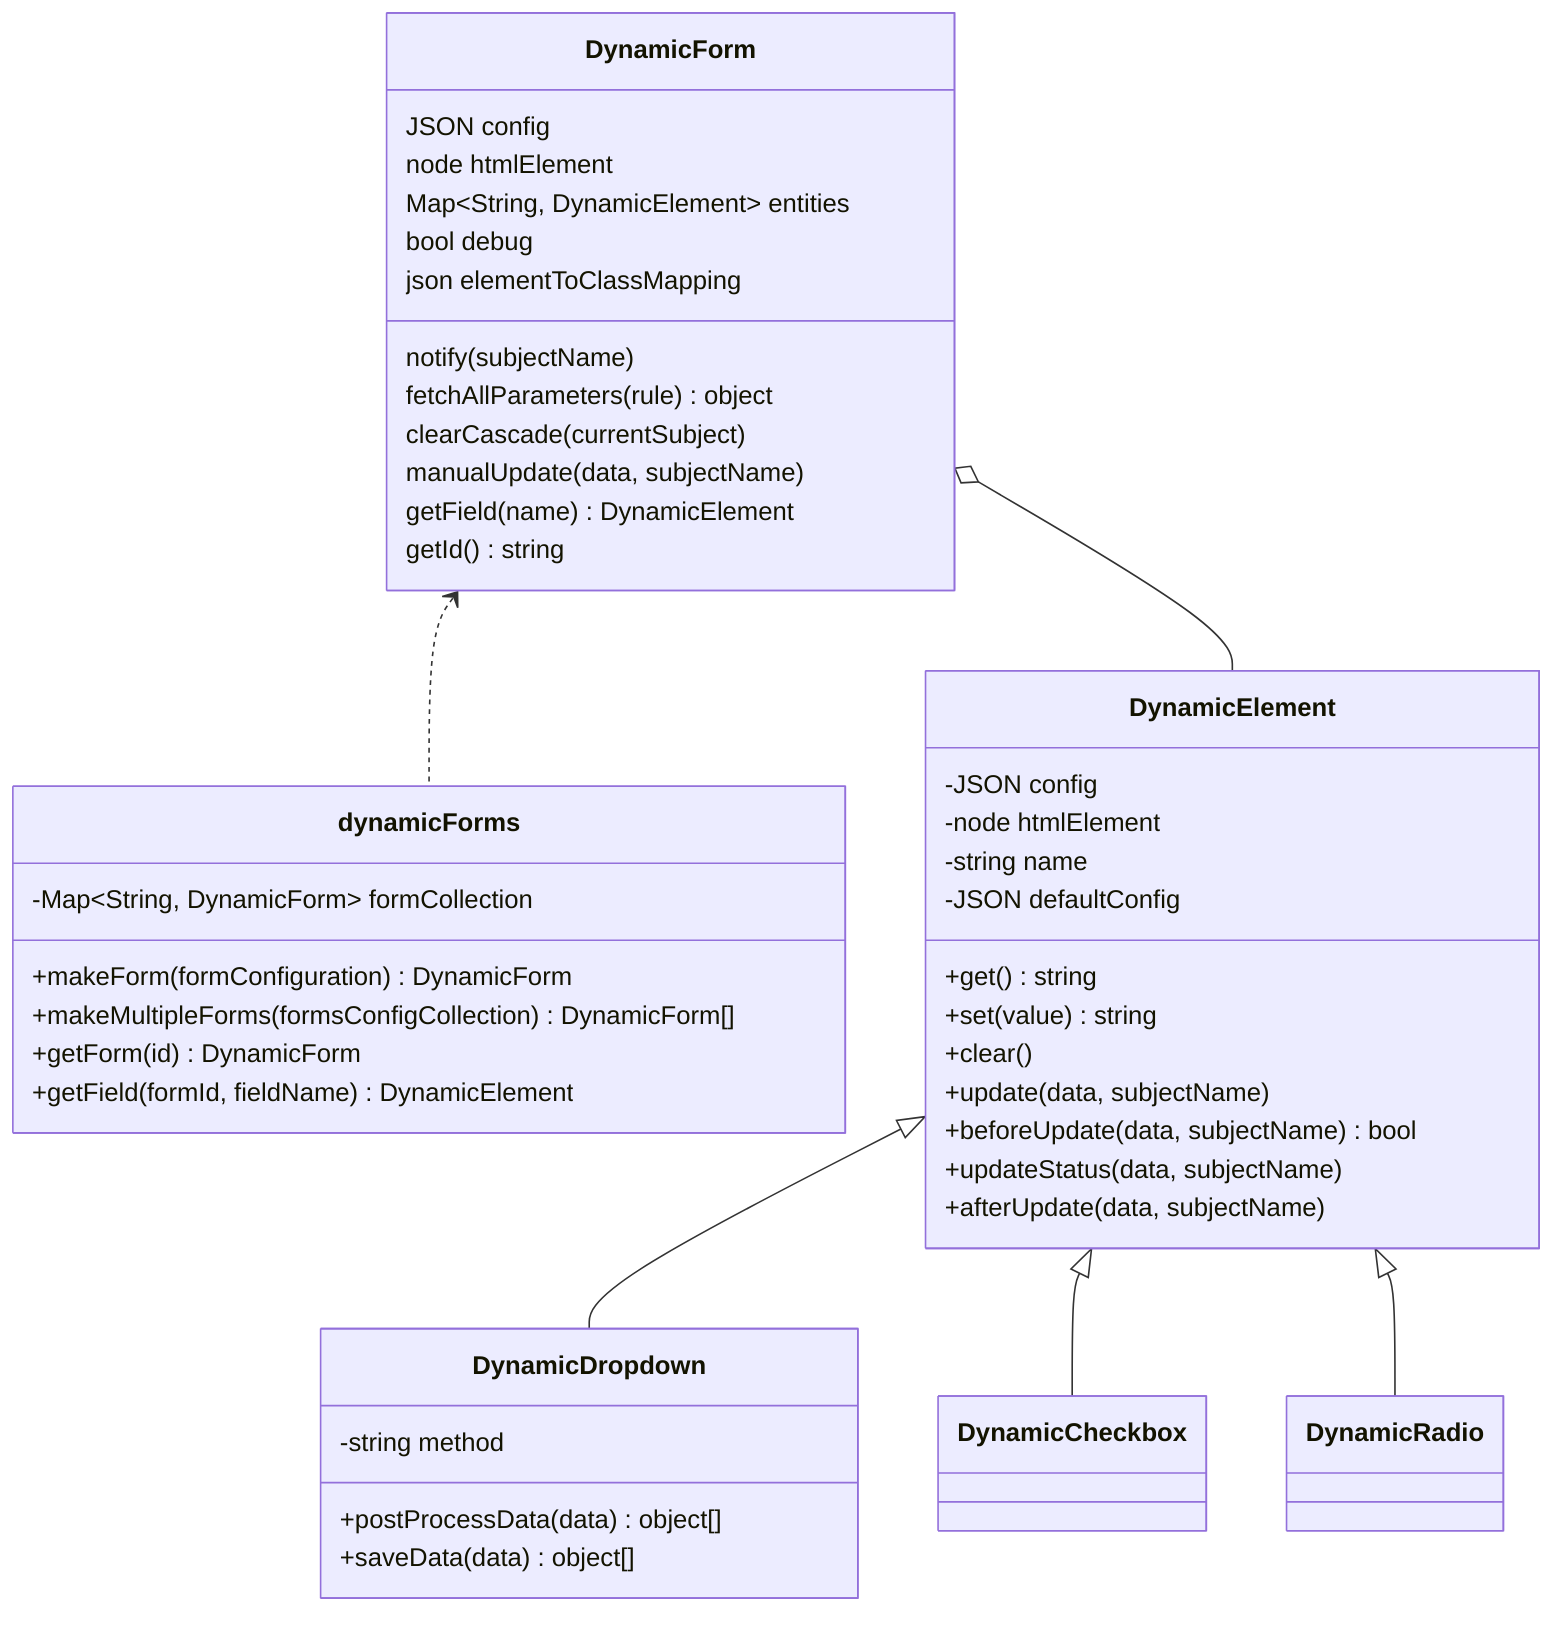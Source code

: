 classDiagram

    class DynamicForm {
        JSON config
        node htmlElement
        Map~String, DynamicElement~ entities
        bool debug
        json elementToClassMapping

        notify(subjectName)
        fetchAllParameters(rule) object
        clearCascade(currentSubject)
        manualUpdate(data, subjectName)
        getField(name) DynamicElement
        getId() string
    }

    class dynamicForms {
        -Map~String, DynamicForm~ formCollection
        +makeForm(formConfiguration) DynamicForm
        +makeMultipleForms(formsConfigCollection) DynamicForm[]
        +getForm(id) DynamicForm
        +getField(formId, fieldName) DynamicElement
    }

    class DynamicElement {
        -JSON config
        -node htmlElement
        -string name
        -JSON defaultConfig
        +get() string
        +set(value) string
        +clear()
        +update(data, subjectName)
        +beforeUpdate(data, subjectName) bool
        +updateStatus(data, subjectName)
        +afterUpdate(data, subjectName)
    }

    class DynamicDropdown {
        -string method
        +postProcessData(data) object[]
        +saveData(data) object[]
    }

    DynamicForm <.. dynamicForms
    DynamicForm o-- DynamicElement
    DynamicElement <|-- DynamicDropdown
    DynamicElement <|-- DynamicCheckbox
    DynamicElement <|-- DynamicRadio
